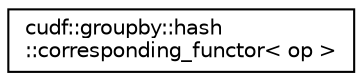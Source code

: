 digraph "Graphical Class Hierarchy"
{
  edge [fontname="Helvetica",fontsize="10",labelfontname="Helvetica",labelfontsize="10"];
  node [fontname="Helvetica",fontsize="10",shape=record];
  rankdir="LR";
  Node0 [label="cudf::groupby::hash\l::corresponding_functor\< op \>",height=0.2,width=0.4,color="black", fillcolor="white", style="filled",URL="$structcudf_1_1groupby_1_1hash_1_1corresponding__functor.html",tooltip="Maps a operators enum value to it&#39;s corresponding binary operator functor. "];
}
